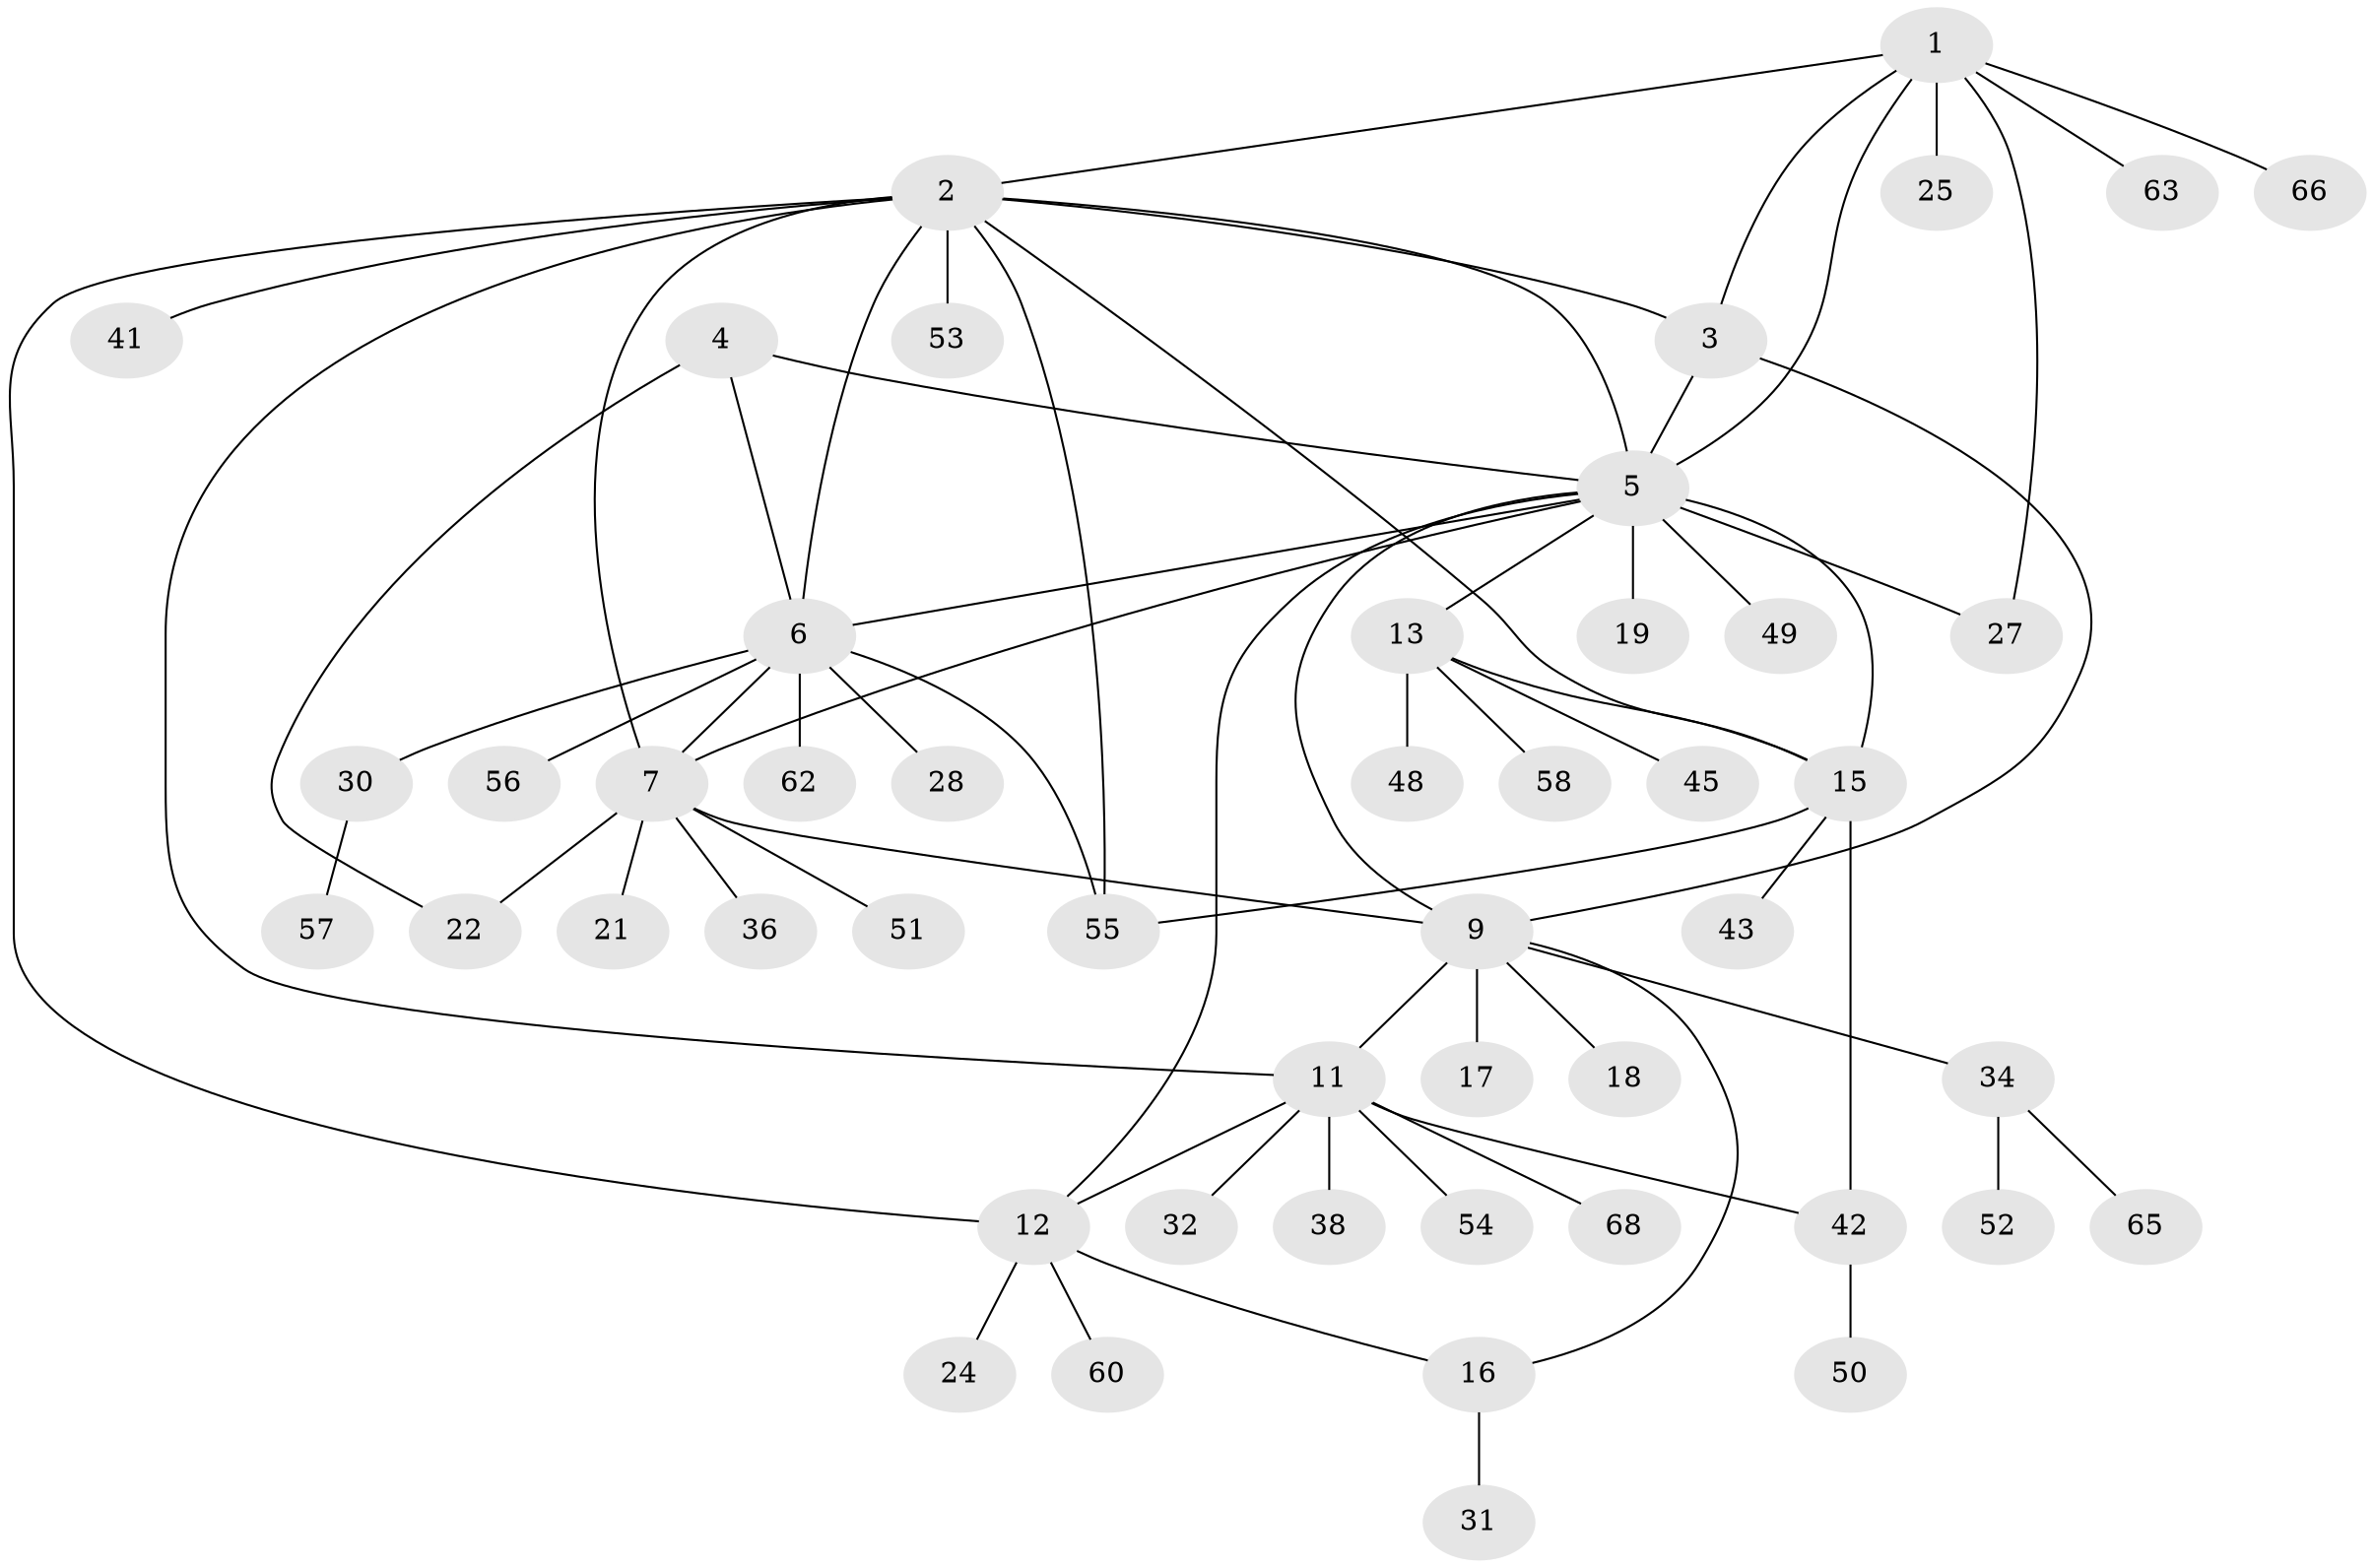 // Generated by graph-tools (version 1.1) at 2025/24/03/03/25 07:24:18]
// undirected, 49 vertices, 68 edges
graph export_dot {
graph [start="1"]
  node [color=gray90,style=filled];
  1 [super="+59"];
  2 [super="+10"];
  3 [super="+23"];
  4 [super="+20"];
  5 [super="+14"];
  6 [super="+29"];
  7 [super="+8"];
  9 [super="+39"];
  11 [super="+47"];
  12 [super="+33"];
  13 [super="+35"];
  15 [super="+26"];
  16;
  17;
  18 [super="+67"];
  19;
  21;
  22;
  24;
  25;
  27;
  28;
  30 [super="+40"];
  31;
  32;
  34 [super="+37"];
  36;
  38;
  41 [super="+46"];
  42 [super="+44"];
  43;
  45;
  48;
  49;
  50;
  51;
  52;
  53;
  54;
  55 [super="+61"];
  56;
  57;
  58;
  60;
  62;
  63 [super="+64"];
  65;
  66;
  68;
  1 -- 2;
  1 -- 3;
  1 -- 25;
  1 -- 27;
  1 -- 63;
  1 -- 66;
  1 -- 5;
  2 -- 3;
  2 -- 7;
  2 -- 41;
  2 -- 5;
  2 -- 11;
  2 -- 12;
  2 -- 53;
  2 -- 55;
  2 -- 6;
  2 -- 15;
  3 -- 5;
  3 -- 9;
  4 -- 5;
  4 -- 6;
  4 -- 22;
  5 -- 6;
  5 -- 12;
  5 -- 19;
  5 -- 49;
  5 -- 7;
  5 -- 27;
  5 -- 13;
  5 -- 15;
  5 -- 9;
  6 -- 28;
  6 -- 30;
  6 -- 55;
  6 -- 56;
  6 -- 7;
  6 -- 62;
  7 -- 9 [weight=2];
  7 -- 21;
  7 -- 22;
  7 -- 51;
  7 -- 36;
  9 -- 11;
  9 -- 16;
  9 -- 17;
  9 -- 18;
  9 -- 34;
  11 -- 12;
  11 -- 32;
  11 -- 38;
  11 -- 42;
  11 -- 54;
  11 -- 68;
  12 -- 16;
  12 -- 24;
  12 -- 60;
  13 -- 15;
  13 -- 45;
  13 -- 48;
  13 -- 58;
  15 -- 55;
  15 -- 42;
  15 -- 43;
  16 -- 31;
  30 -- 57;
  34 -- 52;
  34 -- 65;
  42 -- 50;
}
